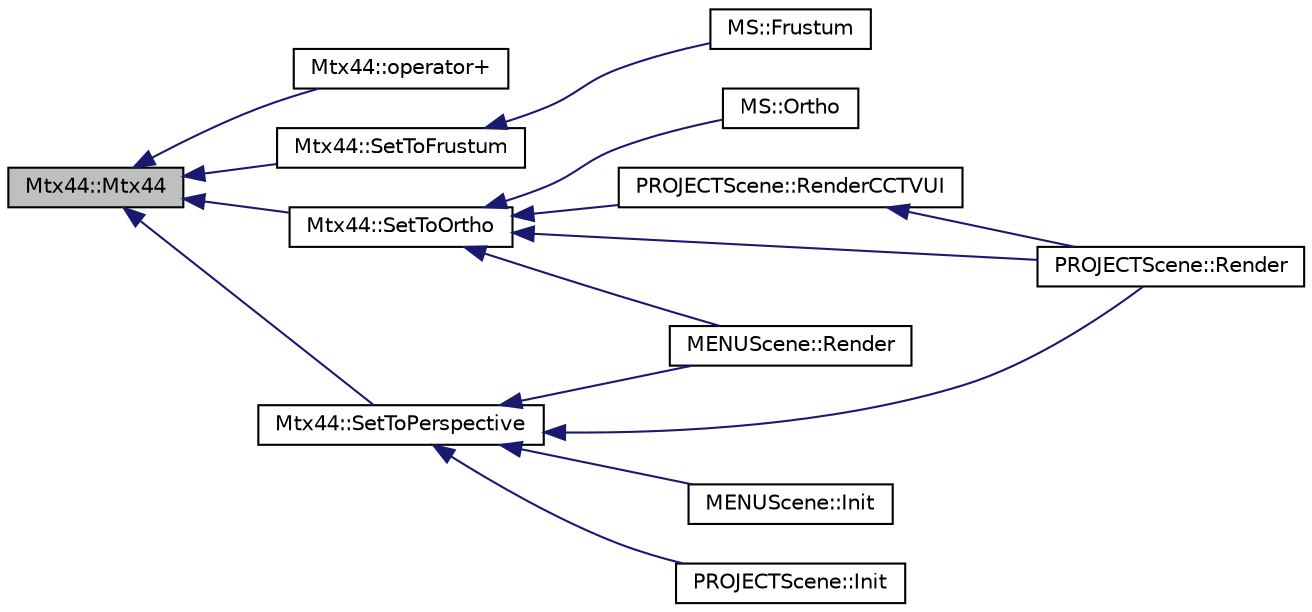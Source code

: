 digraph "Mtx44::Mtx44"
{
  bgcolor="transparent";
  edge [fontname="Helvetica",fontsize="10",labelfontname="Helvetica",labelfontsize="10"];
  node [fontname="Helvetica",fontsize="10",shape=record];
  rankdir="LR";
  Node1 [label="Mtx44::Mtx44",height=0.2,width=0.4,color="black", fillcolor="grey75", style="filled", fontcolor="black"];
  Node1 -> Node2 [dir="back",color="midnightblue",fontsize="10",style="solid",fontname="Helvetica"];
  Node2 [label="Mtx44::operator+",height=0.2,width=0.4,color="black",URL="$classMtx44.html#abcdecb3276c18f29847eb8864b809fa5",tooltip="operator+ overload for matrix-matrix addition "];
  Node1 -> Node3 [dir="back",color="midnightblue",fontsize="10",style="solid",fontname="Helvetica"];
  Node3 [label="Mtx44::SetToFrustum",height=0.2,width=0.4,color="black",URL="$classMtx44.html#a465dcf811eb34049aab4266795d7bd62",tooltip="Set this matrix to frustum matrix. "];
  Node3 -> Node4 [dir="back",color="midnightblue",fontsize="10",style="solid",fontname="Helvetica"];
  Node4 [label="MS::Frustum",height=0.2,width=0.4,color="black",URL="$classMS.html#a155508354e47f5aa755e181e69fc3cd4",tooltip="Setup frustum matrix and push to matrix stack. "];
  Node1 -> Node5 [dir="back",color="midnightblue",fontsize="10",style="solid",fontname="Helvetica"];
  Node5 [label="Mtx44::SetToOrtho",height=0.2,width=0.4,color="black",URL="$classMtx44.html#a0a4c7818be7c1aeb0601ad069c1a591d",tooltip="Setup orthogonal matrix. "];
  Node5 -> Node6 [dir="back",color="midnightblue",fontsize="10",style="solid",fontname="Helvetica"];
  Node6 [label="MS::Ortho",height=0.2,width=0.4,color="black",URL="$classMS.html#a297adfaa8a90e5b1c39e8b4d142d08c4"];
  Node5 -> Node7 [dir="back",color="midnightblue",fontsize="10",style="solid",fontname="Helvetica"];
  Node7 [label="MENUScene::Render",height=0.2,width=0.4,color="black",URL="$classMENUScene.html#a14c0bfb1f360fd99dbc81b66ea2dcc84",tooltip="Render. "];
  Node5 -> Node8 [dir="back",color="midnightblue",fontsize="10",style="solid",fontname="Helvetica"];
  Node8 [label="PROJECTScene::RenderCCTVUI",height=0.2,width=0.4,color="black",URL="$classPROJECTScene.html#a7c3b56602297ce78f95689c76362bb54",tooltip="RenderCCTV UI. "];
  Node8 -> Node9 [dir="back",color="midnightblue",fontsize="10",style="solid",fontname="Helvetica"];
  Node9 [label="PROJECTScene::Render",height=0.2,width=0.4,color="black",URL="$classPROJECTScene.html#a67fe944ad8dbaf81cedfb07cff9b860c",tooltip="Render. "];
  Node5 -> Node9 [dir="back",color="midnightblue",fontsize="10",style="solid",fontname="Helvetica"];
  Node1 -> Node10 [dir="back",color="midnightblue",fontsize="10",style="solid",fontname="Helvetica"];
  Node10 [label="Mtx44::SetToPerspective",height=0.2,width=0.4,color="black",URL="$classMtx44.html#ac6e6521111d78ff36d539bf111a902c6",tooltip="Set matrix to be a perspective matrix. "];
  Node10 -> Node11 [dir="back",color="midnightblue",fontsize="10",style="solid",fontname="Helvetica"];
  Node11 [label="MENUScene::Init",height=0.2,width=0.4,color="black",URL="$classMENUScene.html#aaff86a398e897cfe7c2911e691377c0b"];
  Node10 -> Node7 [dir="back",color="midnightblue",fontsize="10",style="solid",fontname="Helvetica"];
  Node10 -> Node12 [dir="back",color="midnightblue",fontsize="10",style="solid",fontname="Helvetica"];
  Node12 [label="PROJECTScene::Init",height=0.2,width=0.4,color="black",URL="$classPROJECTScene.html#abf925c2837510a313b8645b20fbf91d7",tooltip="Initializers. "];
  Node10 -> Node9 [dir="back",color="midnightblue",fontsize="10",style="solid",fontname="Helvetica"];
}
